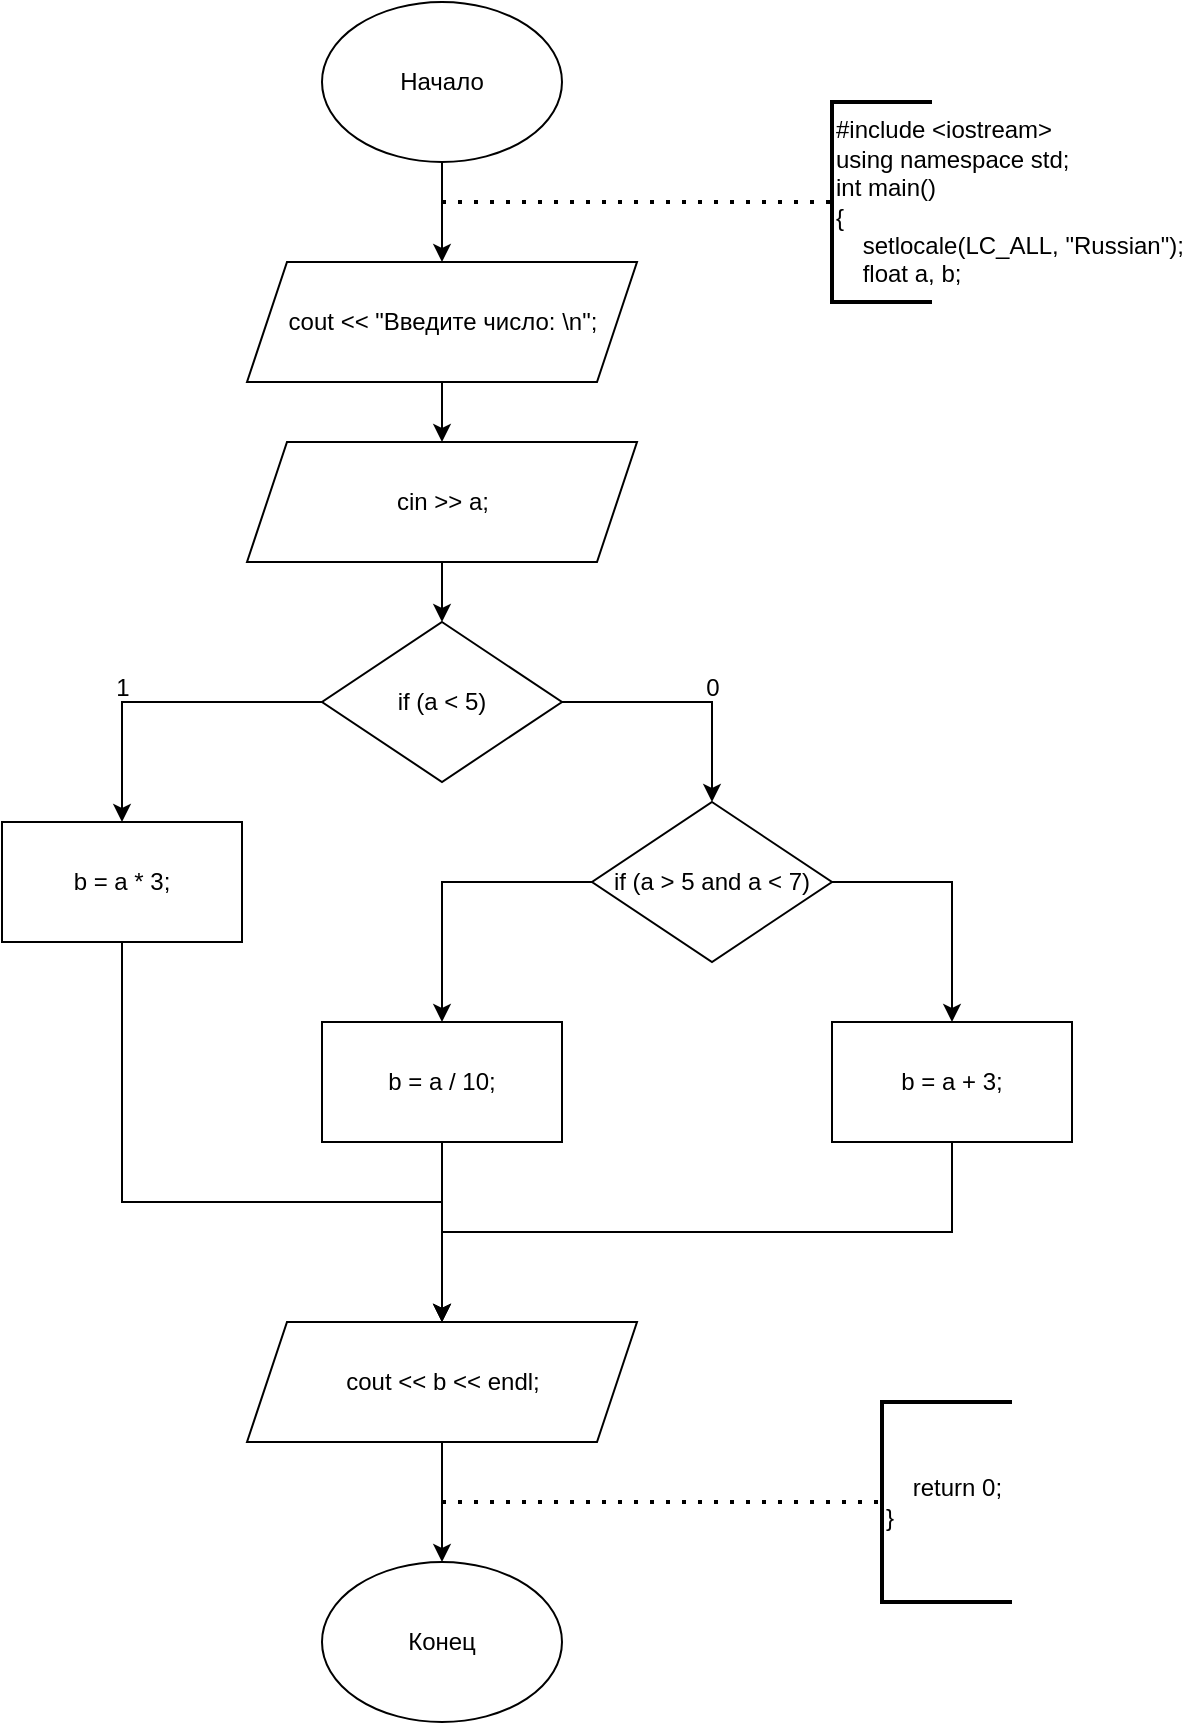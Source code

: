 <mxfile version="24.7.17">
  <diagram id="C5RBs43oDa-KdzZeNtuy" name="Page-1">
    <mxGraphModel dx="1382" dy="982" grid="1" gridSize="10" guides="1" tooltips="1" connect="1" arrows="1" fold="1" page="1" pageScale="1" pageWidth="827" pageHeight="1169" math="0" shadow="0">
      <root>
        <mxCell id="WIyWlLk6GJQsqaUBKTNV-0" />
        <mxCell id="WIyWlLk6GJQsqaUBKTNV-1" parent="WIyWlLk6GJQsqaUBKTNV-0" />
        <mxCell id="8ugVBGTUYjzquRtOjpoh-9" style="edgeStyle=orthogonalEdgeStyle;rounded=0;orthogonalLoop=1;jettySize=auto;html=1;exitX=0.5;exitY=1;exitDx=0;exitDy=0;" edge="1" parent="WIyWlLk6GJQsqaUBKTNV-1" source="8ugVBGTUYjzquRtOjpoh-0" target="8ugVBGTUYjzquRtOjpoh-7">
          <mxGeometry relative="1" as="geometry" />
        </mxCell>
        <mxCell id="8ugVBGTUYjzquRtOjpoh-0" value="Начало" style="ellipse;whiteSpace=wrap;html=1;" vertex="1" parent="WIyWlLk6GJQsqaUBKTNV-1">
          <mxGeometry x="-60" y="60" width="120" height="80" as="geometry" />
        </mxCell>
        <mxCell id="8ugVBGTUYjzquRtOjpoh-1" value="Конец" style="ellipse;whiteSpace=wrap;html=1;" vertex="1" parent="WIyWlLk6GJQsqaUBKTNV-1">
          <mxGeometry x="-60" y="840" width="120" height="80" as="geometry" />
        </mxCell>
        <mxCell id="8ugVBGTUYjzquRtOjpoh-5" value="" style="endArrow=none;dashed=1;html=1;dashPattern=1 3;strokeWidth=2;rounded=0;" edge="1" parent="WIyWlLk6GJQsqaUBKTNV-1" target="8ugVBGTUYjzquRtOjpoh-6">
          <mxGeometry width="50" height="50" relative="1" as="geometry">
            <mxPoint y="160" as="sourcePoint" />
            <mxPoint y="160" as="targetPoint" />
          </mxGeometry>
        </mxCell>
        <mxCell id="8ugVBGTUYjzquRtOjpoh-6" value="&lt;div&gt;#include &amp;lt;iostream&amp;gt;&lt;/div&gt;&lt;div&gt;using namespace std;&lt;/div&gt;&lt;div&gt;int main()&lt;/div&gt;&lt;div&gt;{&lt;/div&gt;&lt;div&gt;&amp;nbsp; &amp;nbsp; setlocale(LC_ALL, &quot;Russian&quot;);&lt;/div&gt;&lt;div&gt;&amp;nbsp; &amp;nbsp; float a, b;&lt;/div&gt;" style="strokeWidth=2;html=1;shape=mxgraph.flowchart.annotation_1;align=left;pointerEvents=1;" vertex="1" parent="WIyWlLk6GJQsqaUBKTNV-1">
          <mxGeometry x="195" y="110" width="50" height="100" as="geometry" />
        </mxCell>
        <mxCell id="8ugVBGTUYjzquRtOjpoh-12" style="edgeStyle=orthogonalEdgeStyle;rounded=0;orthogonalLoop=1;jettySize=auto;html=1;exitX=0.5;exitY=1;exitDx=0;exitDy=0;entryX=0.5;entryY=0;entryDx=0;entryDy=0;" edge="1" parent="WIyWlLk6GJQsqaUBKTNV-1" source="8ugVBGTUYjzquRtOjpoh-7">
          <mxGeometry relative="1" as="geometry">
            <mxPoint x="-2.274e-13" y="280" as="targetPoint" />
          </mxGeometry>
        </mxCell>
        <mxCell id="8ugVBGTUYjzquRtOjpoh-7" value="cout &amp;lt;&amp;lt; &quot;Введите число: \n&quot;;" style="shape=parallelogram;perimeter=parallelogramPerimeter;whiteSpace=wrap;html=1;fixedSize=1;" vertex="1" parent="WIyWlLk6GJQsqaUBKTNV-1">
          <mxGeometry x="-97.5" y="190" width="195" height="60" as="geometry" />
        </mxCell>
        <mxCell id="8ugVBGTUYjzquRtOjpoh-32" value="" style="endArrow=none;dashed=1;html=1;dashPattern=1 3;strokeWidth=2;rounded=0;" edge="1" parent="WIyWlLk6GJQsqaUBKTNV-1" target="8ugVBGTUYjzquRtOjpoh-33">
          <mxGeometry width="50" height="50" relative="1" as="geometry">
            <mxPoint y="810" as="sourcePoint" />
            <mxPoint y="810" as="targetPoint" />
          </mxGeometry>
        </mxCell>
        <mxCell id="8ugVBGTUYjzquRtOjpoh-33" value="&lt;div&gt;&amp;nbsp; &amp;nbsp; return 0;&lt;/div&gt;&lt;div&gt;}&lt;/div&gt;" style="strokeWidth=2;html=1;shape=mxgraph.flowchart.annotation_1;align=left;pointerEvents=1;" vertex="1" parent="WIyWlLk6GJQsqaUBKTNV-1">
          <mxGeometry x="220" y="760" width="65" height="100" as="geometry" />
        </mxCell>
        <mxCell id="8ugVBGTUYjzquRtOjpoh-42" style="edgeStyle=orthogonalEdgeStyle;rounded=0;orthogonalLoop=1;jettySize=auto;html=1;exitX=0.5;exitY=1;exitDx=0;exitDy=0;entryX=0.5;entryY=0;entryDx=0;entryDy=0;" edge="1" parent="WIyWlLk6GJQsqaUBKTNV-1" source="8ugVBGTUYjzquRtOjpoh-40" target="8ugVBGTUYjzquRtOjpoh-41">
          <mxGeometry relative="1" as="geometry" />
        </mxCell>
        <mxCell id="8ugVBGTUYjzquRtOjpoh-40" value="cin &amp;gt;&amp;gt; a;" style="shape=parallelogram;perimeter=parallelogramPerimeter;whiteSpace=wrap;html=1;fixedSize=1;" vertex="1" parent="WIyWlLk6GJQsqaUBKTNV-1">
          <mxGeometry x="-97.5" y="280" width="195" height="60" as="geometry" />
        </mxCell>
        <mxCell id="8ugVBGTUYjzquRtOjpoh-51" style="edgeStyle=orthogonalEdgeStyle;rounded=0;orthogonalLoop=1;jettySize=auto;html=1;exitX=0;exitY=0.5;exitDx=0;exitDy=0;entryX=0.5;entryY=0;entryDx=0;entryDy=0;" edge="1" parent="WIyWlLk6GJQsqaUBKTNV-1" source="8ugVBGTUYjzquRtOjpoh-41" target="8ugVBGTUYjzquRtOjpoh-50">
          <mxGeometry relative="1" as="geometry" />
        </mxCell>
        <mxCell id="8ugVBGTUYjzquRtOjpoh-53" style="edgeStyle=orthogonalEdgeStyle;rounded=0;orthogonalLoop=1;jettySize=auto;html=1;exitX=1;exitY=0.5;exitDx=0;exitDy=0;entryX=0.5;entryY=0;entryDx=0;entryDy=0;" edge="1" parent="WIyWlLk6GJQsqaUBKTNV-1" source="8ugVBGTUYjzquRtOjpoh-41" target="8ugVBGTUYjzquRtOjpoh-52">
          <mxGeometry relative="1" as="geometry" />
        </mxCell>
        <mxCell id="8ugVBGTUYjzquRtOjpoh-41" value="if (a &lt; 5)" style="rhombus;whiteSpace=wrap;html=1;" vertex="1" parent="WIyWlLk6GJQsqaUBKTNV-1">
          <mxGeometry x="-60" y="370" width="120" height="80" as="geometry" />
        </mxCell>
        <mxCell id="8ugVBGTUYjzquRtOjpoh-48" value="1" style="text;html=1;align=center;verticalAlign=middle;resizable=0;points=[];autosize=1;strokeColor=none;fillColor=none;" vertex="1" parent="WIyWlLk6GJQsqaUBKTNV-1">
          <mxGeometry x="-175" y="388" width="30" height="30" as="geometry" />
        </mxCell>
        <mxCell id="8ugVBGTUYjzquRtOjpoh-49" value="0" style="text;html=1;align=center;verticalAlign=middle;resizable=0;points=[];autosize=1;strokeColor=none;fillColor=none;" vertex="1" parent="WIyWlLk6GJQsqaUBKTNV-1">
          <mxGeometry x="120" y="388" width="30" height="30" as="geometry" />
        </mxCell>
        <mxCell id="8ugVBGTUYjzquRtOjpoh-63" style="edgeStyle=orthogonalEdgeStyle;rounded=0;orthogonalLoop=1;jettySize=auto;html=1;exitX=0.5;exitY=1;exitDx=0;exitDy=0;entryX=0.5;entryY=0;entryDx=0;entryDy=0;" edge="1" parent="WIyWlLk6GJQsqaUBKTNV-1" source="8ugVBGTUYjzquRtOjpoh-50" target="8ugVBGTUYjzquRtOjpoh-59">
          <mxGeometry relative="1" as="geometry">
            <Array as="points">
              <mxPoint x="-160" y="660" />
              <mxPoint y="660" />
            </Array>
          </mxGeometry>
        </mxCell>
        <mxCell id="8ugVBGTUYjzquRtOjpoh-50" value="b = a * 3;" style="rounded=0;whiteSpace=wrap;html=1;" vertex="1" parent="WIyWlLk6GJQsqaUBKTNV-1">
          <mxGeometry x="-220" y="470" width="120" height="60" as="geometry" />
        </mxCell>
        <mxCell id="8ugVBGTUYjzquRtOjpoh-55" style="edgeStyle=orthogonalEdgeStyle;rounded=0;orthogonalLoop=1;jettySize=auto;html=1;exitX=0;exitY=0.5;exitDx=0;exitDy=0;entryX=0.5;entryY=0;entryDx=0;entryDy=0;" edge="1" parent="WIyWlLk6GJQsqaUBKTNV-1" source="8ugVBGTUYjzquRtOjpoh-52" target="8ugVBGTUYjzquRtOjpoh-54">
          <mxGeometry relative="1" as="geometry" />
        </mxCell>
        <mxCell id="8ugVBGTUYjzquRtOjpoh-57" style="edgeStyle=orthogonalEdgeStyle;rounded=0;orthogonalLoop=1;jettySize=auto;html=1;exitX=1;exitY=0.5;exitDx=0;exitDy=0;entryX=0.5;entryY=0;entryDx=0;entryDy=0;" edge="1" parent="WIyWlLk6GJQsqaUBKTNV-1" source="8ugVBGTUYjzquRtOjpoh-52" target="8ugVBGTUYjzquRtOjpoh-56">
          <mxGeometry relative="1" as="geometry" />
        </mxCell>
        <mxCell id="8ugVBGTUYjzquRtOjpoh-52" value="if (a &amp;gt; 5 and a &amp;lt; 7)" style="rhombus;whiteSpace=wrap;html=1;" vertex="1" parent="WIyWlLk6GJQsqaUBKTNV-1">
          <mxGeometry x="75" y="460" width="120" height="80" as="geometry" />
        </mxCell>
        <mxCell id="8ugVBGTUYjzquRtOjpoh-62" style="edgeStyle=orthogonalEdgeStyle;rounded=0;orthogonalLoop=1;jettySize=auto;html=1;exitX=0.5;exitY=1;exitDx=0;exitDy=0;" edge="1" parent="WIyWlLk6GJQsqaUBKTNV-1" source="8ugVBGTUYjzquRtOjpoh-54">
          <mxGeometry relative="1" as="geometry">
            <mxPoint y="720" as="targetPoint" />
          </mxGeometry>
        </mxCell>
        <mxCell id="8ugVBGTUYjzquRtOjpoh-54" value="b = a / 10;" style="rounded=0;whiteSpace=wrap;html=1;" vertex="1" parent="WIyWlLk6GJQsqaUBKTNV-1">
          <mxGeometry x="-60" y="570" width="120" height="60" as="geometry" />
        </mxCell>
        <mxCell id="8ugVBGTUYjzquRtOjpoh-61" style="edgeStyle=orthogonalEdgeStyle;rounded=0;orthogonalLoop=1;jettySize=auto;html=1;exitX=0.5;exitY=1;exitDx=0;exitDy=0;" edge="1" parent="WIyWlLk6GJQsqaUBKTNV-1" source="8ugVBGTUYjzquRtOjpoh-56" target="8ugVBGTUYjzquRtOjpoh-59">
          <mxGeometry relative="1" as="geometry" />
        </mxCell>
        <mxCell id="8ugVBGTUYjzquRtOjpoh-56" value="b = a + 3;" style="rounded=0;whiteSpace=wrap;html=1;" vertex="1" parent="WIyWlLk6GJQsqaUBKTNV-1">
          <mxGeometry x="195" y="570" width="120" height="60" as="geometry" />
        </mxCell>
        <mxCell id="8ugVBGTUYjzquRtOjpoh-60" style="edgeStyle=orthogonalEdgeStyle;rounded=0;orthogonalLoop=1;jettySize=auto;html=1;exitX=0.5;exitY=1;exitDx=0;exitDy=0;entryX=0.5;entryY=0;entryDx=0;entryDy=0;" edge="1" parent="WIyWlLk6GJQsqaUBKTNV-1" source="8ugVBGTUYjzquRtOjpoh-59" target="8ugVBGTUYjzquRtOjpoh-1">
          <mxGeometry relative="1" as="geometry" />
        </mxCell>
        <mxCell id="8ugVBGTUYjzquRtOjpoh-59" value="cout &amp;lt;&amp;lt; b &amp;lt;&amp;lt; endl;" style="shape=parallelogram;perimeter=parallelogramPerimeter;whiteSpace=wrap;html=1;fixedSize=1;" vertex="1" parent="WIyWlLk6GJQsqaUBKTNV-1">
          <mxGeometry x="-97.5" y="720" width="195" height="60" as="geometry" />
        </mxCell>
      </root>
    </mxGraphModel>
  </diagram>
</mxfile>
